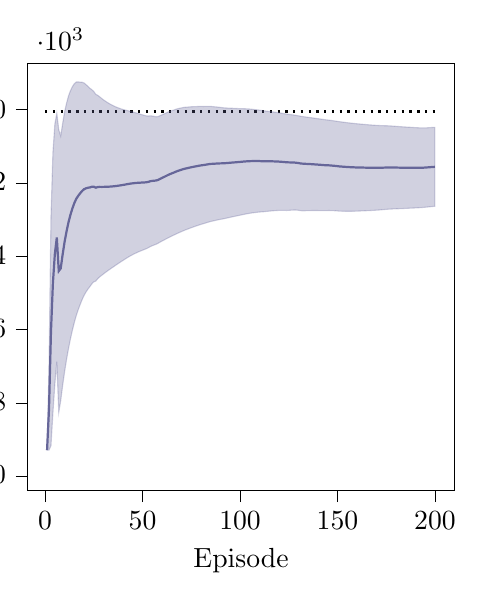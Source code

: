 % This file was created by tikzplotlib v0.9.1.
\begin{tikzpicture}[trim axis right,trim axis left]

\definecolor{color0}{rgb}{1,0.498,0.055}
\definecolor{color1}{rgb}{0.122,0.467,0.706}

\begin{axis}[
compat=newest,
tick align=outside,
tick pos=left,
x grid style={white!69.02!black},
xmin=-8.95, xmax=209.95,
xtick style={color=black},
y grid style={white!69.02!black},
ymin=-10384.748, ymax=1259.951,
ytick style={color=black},
scaled y ticks=true,
scaled y ticks=base 10:-3,
width=7cm,
height=7cm,
xlabel=Episode,
ylabel=Average Reward,
y label style={at={(-0.2,0.5)}}
]

\addplot[thick, black, dotted, domain=0:200] {-46.53};

\path [draw=blue!20!gray, fill=blue!20!gray, opacity=0.3]
(axis cs:1,-9289.701)
--(axis cs:1,-9289.701)
--(axis cs:2,-7028.235)
--(axis cs:3,-2951.234)
--(axis cs:4,-1177.447)
--(axis cs:5,-390.72)
--(axis cs:6,-100.027)
--(axis cs:7,-547.575)
--(axis cs:8,-719.418)
--(axis cs:9,-376.234)
--(axis cs:10,-57.112)
--(axis cs:11,178.144)
--(axis cs:12,376.701)
--(axis cs:13,520.973)
--(axis cs:14,629.286)
--(axis cs:15,710.718)
--(axis cs:16,756.391)
--(axis cs:17,757.586)
--(axis cs:18,752.8)
--(axis cs:19,748.347)
--(axis cs:20,728.28)
--(axis cs:21,684.65)
--(axis cs:22,635.864)
--(axis cs:23,583.399)
--(axis cs:24,546.476)
--(axis cs:25,493.762)
--(axis cs:26,421.177)
--(axis cs:27,392.222)
--(axis cs:28,352.053)
--(axis cs:29,307.972)
--(axis cs:30,267.904)
--(axis cs:31,231.411)
--(axis cs:32,196.446)
--(axis cs:33,164.158)
--(axis cs:34,134.673)
--(axis cs:35,107.293)
--(axis cs:36,82.745)
--(axis cs:37,61.086)
--(axis cs:38,41.035)
--(axis cs:39,22.269)
--(axis cs:40,5.583)
--(axis cs:41,-8.874)
--(axis cs:42,-20.905)
--(axis cs:43,-34.829)
--(axis cs:44,-48.317)
--(axis cs:45,-62.937)
--(axis cs:46,-78.013)
--(axis cs:47,-92.98)
--(axis cs:48,-109.248)
--(axis cs:49,-125.057)
--(axis cs:50,-140.673)
--(axis cs:51,-155.44)
--(axis cs:52,-169.603)
--(axis cs:53,-173.62)
--(axis cs:54,-166.653)
--(axis cs:55,-173.537)
--(axis cs:56,-184.62)
--(axis cs:57,-193.322)
--(axis cs:58,-186.922)
--(axis cs:59,-162.185)
--(axis cs:60,-137.961)
--(axis cs:61,-115.358)
--(axis cs:62,-91.007)
--(axis cs:63,-65.226)
--(axis cs:64,-43.534)
--(axis cs:65,-26.569)
--(axis cs:66,-10.447)
--(axis cs:67,10.615)
--(axis cs:68,27.373)
--(axis cs:69,39.71)
--(axis cs:70,50.292)
--(axis cs:71,61.859)
--(axis cs:72,68.337)
--(axis cs:73,70.811)
--(axis cs:74,76.097)
--(axis cs:75,80.646)
--(axis cs:76,82.941)
--(axis cs:77,84.309)
--(axis cs:78,86.921)
--(axis cs:79,89.728)
--(axis cs:80,90.524)
--(axis cs:81,88.659)
--(axis cs:82,89.306)
--(axis cs:83,90.893)
--(axis cs:84,91.949)
--(axis cs:85,90.903)
--(axis cs:86,84.269)
--(axis cs:87,79.024)
--(axis cs:88,74.783)
--(axis cs:89,69.176)
--(axis cs:90,62.744)
--(axis cs:91,55.071)
--(axis cs:92,49.461)
--(axis cs:93,46.638)
--(axis cs:94,43.79)
--(axis cs:95,41.927)
--(axis cs:96,39.41)
--(axis cs:97,36.375)
--(axis cs:98,33.867)
--(axis cs:99,31.808)
--(axis cs:100,28.851)
--(axis cs:101,28.772)
--(axis cs:102,27.427)
--(axis cs:103,25.252)
--(axis cs:104,22.066)
--(axis cs:105,18.146)
--(axis cs:106,13.238)
--(axis cs:107,7.296)
--(axis cs:108,1.038)
--(axis cs:109,-5.066)
--(axis cs:110,-12.379)
--(axis cs:111,-20.892)
--(axis cs:112,-29.201)
--(axis cs:113,-35.326)
--(axis cs:114,-41.854)
--(axis cs:115,-48.234)
--(axis cs:116,-54.71)
--(axis cs:117,-61.354)
--(axis cs:118,-68.69)
--(axis cs:119,-76.42)
--(axis cs:120,-84.485)
--(axis cs:121,-93.106)
--(axis cs:122,-102.242)
--(axis cs:123,-111.663)
--(axis cs:124,-120.856)
--(axis cs:125,-127.897)
--(axis cs:126,-134.107)
--(axis cs:127,-140.871)
--(axis cs:128,-148.25)
--(axis cs:129,-157.211)
--(axis cs:130,-166.918)
--(axis cs:131,-176.795)
--(axis cs:132,-185.806)
--(axis cs:133,-193.575)
--(axis cs:134,-200.943)
--(axis cs:135,-207.993)
--(axis cs:136,-215.153)
--(axis cs:137,-222.485)
--(axis cs:138,-230.204)
--(axis cs:139,-237.637)
--(axis cs:140,-245.197)
--(axis cs:141,-252.633)
--(axis cs:142,-260.433)
--(axis cs:143,-268.289)
--(axis cs:144,-275.079)
--(axis cs:145,-280.825)
--(axis cs:146,-287.834)
--(axis cs:147,-295.369)
--(axis cs:148,-302.785)
--(axis cs:149,-310.552)
--(axis cs:150,-318.47)
--(axis cs:151,-326.506)
--(axis cs:152,-333.618)
--(axis cs:153,-340.512)
--(axis cs:154,-347.395)
--(axis cs:155,-354.205)
--(axis cs:156,-360.627)
--(axis cs:157,-366.854)
--(axis cs:158,-372.658)
--(axis cs:159,-378.549)
--(axis cs:160,-383.499)
--(axis cs:161,-388.259)
--(axis cs:162,-393.091)
--(axis cs:163,-398.04)
--(axis cs:164,-402.949)
--(axis cs:165,-407.337)
--(axis cs:166,-411.908)
--(axis cs:167,-416.063)
--(axis cs:168,-420.488)
--(axis cs:169,-424.017)
--(axis cs:170,-427.544)
--(axis cs:171,-430.412)
--(axis cs:172,-432.71)
--(axis cs:173,-434.552)
--(axis cs:174,-436.499)
--(axis cs:175,-437.36)
--(axis cs:176,-439.168)
--(axis cs:177,-442.773)
--(axis cs:178,-446.09)
--(axis cs:179,-449.498)
--(axis cs:180,-453.615)
--(axis cs:181,-457.782)
--(axis cs:182,-461.888)
--(axis cs:183,-465.617)
--(axis cs:184,-469.244)
--(axis cs:185,-472.446)
--(axis cs:186,-475.936)
--(axis cs:187,-478.933)
--(axis cs:188,-482.253)
--(axis cs:189,-485.668)
--(axis cs:190,-488.768)
--(axis cs:191,-491.79)
--(axis cs:192,-494.247)
--(axis cs:193,-496.22)
--(axis cs:194,-497.408)
--(axis cs:195,-496.398)
--(axis cs:196,-493.554)
--(axis cs:197,-489.9)
--(axis cs:198,-486.764)
--(axis cs:199,-483.974)
--(axis cs:200,-481.898)
--(axis cs:200,-2635.468)
--(axis cs:200,-2635.468)
--(axis cs:199,-2640.565)
--(axis cs:198,-2645.816)
--(axis cs:197,-2651.145)
--(axis cs:196,-2656.562)
--(axis cs:195,-2661.91)
--(axis cs:194,-2666.885)
--(axis cs:193,-2670.943)
--(axis cs:192,-2674.512)
--(axis cs:191,-2677.73)
--(axis cs:190,-2680.449)
--(axis cs:189,-2683.132)
--(axis cs:188,-2685.507)
--(axis cs:187,-2688.045)
--(axis cs:186,-2690.978)
--(axis cs:185,-2693.42)
--(axis cs:184,-2696.24)
--(axis cs:183,-2698.625)
--(axis cs:182,-2700.941)
--(axis cs:181,-2702.809)
--(axis cs:180,-2704.653)
--(axis cs:179,-2706.632)
--(axis cs:178,-2709.546)
--(axis cs:177,-2712.611)
--(axis cs:176,-2715.42)
--(axis cs:175,-2719.843)
--(axis cs:174,-2724.869)
--(axis cs:173,-2729.293)
--(axis cs:172,-2733.838)
--(axis cs:171,-2738.113)
--(axis cs:170,-2741.985)
--(axis cs:169,-2745.293)
--(axis cs:168,-2748.662)
--(axis cs:167,-2751.047)
--(axis cs:166,-2753.85)
--(axis cs:165,-2756.189)
--(axis cs:164,-2758.846)
--(axis cs:163,-2760.862)
--(axis cs:162,-2762.904)
--(axis cs:161,-2765.202)
--(axis cs:160,-2767.682)
--(axis cs:159,-2769.984)
--(axis cs:158,-2770.793)
--(axis cs:157,-2771.884)
--(axis cs:156,-2772.227)
--(axis cs:155,-2772.252)
--(axis cs:154,-2771.408)
--(axis cs:153,-2770.521)
--(axis cs:152,-2769.774)
--(axis cs:151,-2768.56)
--(axis cs:150,-2762.647)
--(axis cs:149,-2758.348)
--(axis cs:148,-2755.261)
--(axis cs:147,-2753.805)
--(axis cs:146,-2752.166)
--(axis cs:145,-2752.206)
--(axis cs:144,-2754.72)
--(axis cs:143,-2755.562)
--(axis cs:142,-2753.794)
--(axis cs:141,-2752.442)
--(axis cs:140,-2752.306)
--(axis cs:139,-2752.046)
--(axis cs:138,-2752.28)
--(axis cs:137,-2752.006)
--(axis cs:136,-2752.805)
--(axis cs:135,-2754.113)
--(axis cs:134,-2755.779)
--(axis cs:133,-2757.015)
--(axis cs:132,-2757.605)
--(axis cs:131,-2754.85)
--(axis cs:130,-2744.807)
--(axis cs:129,-2739.097)
--(axis cs:128,-2737.341)
--(axis cs:127,-2739.453)
--(axis cs:126,-2742.675)
--(axis cs:125,-2746.771)
--(axis cs:124,-2749.906)
--(axis cs:123,-2748.966)
--(axis cs:122,-2747.655)
--(axis cs:121,-2747.405)
--(axis cs:120,-2748.552)
--(axis cs:119,-2750.932)
--(axis cs:118,-2754.037)
--(axis cs:117,-2757.886)
--(axis cs:116,-2762.773)
--(axis cs:115,-2768.013)
--(axis cs:114,-2773.52)
--(axis cs:113,-2779.031)
--(axis cs:112,-2785.127)
--(axis cs:111,-2788.763)
--(axis cs:110,-2792.311)
--(axis cs:109,-2797.643)
--(axis cs:108,-2804.43)
--(axis cs:107,-2811.244)
--(axis cs:106,-2818.532)
--(axis cs:105,-2826.859)
--(axis cs:104,-2836.07)
--(axis cs:103,-2845.921)
--(axis cs:102,-2856.519)
--(axis cs:101,-2867.71)
--(axis cs:100,-2879.639)
--(axis cs:99,-2890.315)
--(axis cs:98,-2901.671)
--(axis cs:97,-2912.971)
--(axis cs:96,-2924.167)
--(axis cs:95,-2935.853)
--(axis cs:94,-2948.082)
--(axis cs:93,-2959.992)
--(axis cs:92,-2972.131)
--(axis cs:91,-2982.704)
--(axis cs:90,-2991.83)
--(axis cs:89,-3002.275)
--(axis cs:88,-3013.599)
--(axis cs:87,-3026.091)
--(axis cs:86,-3038.193)
--(axis cs:85,-3049.565)
--(axis cs:84,-3064.544)
--(axis cs:83,-3080.657)
--(axis cs:82,-3097.231)
--(axis cs:81,-3113.728)
--(axis cs:80,-3129.414)
--(axis cs:79,-3146.552)
--(axis cs:78,-3164.706)
--(axis cs:77,-3183.101)
--(axis cs:76,-3201.375)
--(axis cs:75,-3220.309)
--(axis cs:74,-3240.29)
--(axis cs:73,-3260.82)
--(axis cs:72,-3280.841)
--(axis cs:71,-3302.413)
--(axis cs:70,-3325.396)
--(axis cs:69,-3348.588)
--(axis cs:68,-3372.466)
--(axis cs:67,-3397.292)
--(axis cs:66,-3422.826)
--(axis cs:65,-3448.384)
--(axis cs:64,-3474.468)
--(axis cs:63,-3501.366)
--(axis cs:62,-3528.849)
--(axis cs:61,-3556.754)
--(axis cs:60,-3585.06)
--(axis cs:59,-3613.946)
--(axis cs:58,-3643.368)
--(axis cs:57,-3670.558)
--(axis cs:56,-3691.541)
--(axis cs:55,-3711.562)
--(axis cs:54,-3735.141)
--(axis cs:53,-3765.28)
--(axis cs:52,-3791.898)
--(axis cs:51,-3812.757)
--(axis cs:50,-3834.085)
--(axis cs:49,-3855.723)
--(axis cs:48,-3878.279)
--(axis cs:47,-3901.585)
--(axis cs:46,-3927.112)
--(axis cs:45,-3953.775)
--(axis cs:44,-3982.054)
--(axis cs:43,-4012.461)
--(axis cs:42,-4043.961)
--(axis cs:41,-4078.16)
--(axis cs:40,-4112.323)
--(axis cs:39,-4146.61)
--(axis cs:38,-4181.187)
--(axis cs:37,-4216.745)
--(axis cs:36,-4253.164)
--(axis cs:35,-4289.548)
--(axis cs:34,-4326.034)
--(axis cs:33,-4363.397)
--(axis cs:32,-4401.199)
--(axis cs:31,-4439.757)
--(axis cs:30,-4480.422)
--(axis cs:29,-4521.524)
--(axis cs:28,-4562.906)
--(axis cs:27,-4612.67)
--(axis cs:26,-4675.938)
--(axis cs:25,-4697.877)
--(axis cs:24,-4752.212)
--(axis cs:23,-4826.205)
--(axis cs:22,-4894.779)
--(axis cs:21,-4974.307)
--(axis cs:20,-5066.205)
--(axis cs:19,-5181.421)
--(axis cs:18,-5313.861)
--(axis cs:17,-5457.213)
--(axis cs:16,-5615.738)
--(axis cs:15,-5803.698)
--(axis cs:14,-6016.672)
--(axis cs:13,-6253.722)
--(axis cs:12,-6518.591)
--(axis cs:11,-6815.903)
--(axis cs:10,-7147.508)
--(axis cs:9,-7521.528)
--(axis cs:8,-7942.812)
--(axis cs:7,-8258.92)
--(axis cs:6,-6875.375)
--(axis cs:5,-7480.76)
--(axis cs:4,-8273.776)
--(axis cs:3,-9168.668)
--(axis cs:2,-9289.701)
--(axis cs:1,-9289.701)
--cycle;

\addplot [thick, blue!20!gray]
table {%
1 -9289.701
2 -8158.968
3 -6059.951
4 -4725.612
5 -3935.74
6 -3487.701
7 -4403.247
8 -4331.115
9 -3948.881
10 -3602.31
11 -3318.879
12 -3070.945
13 -2866.375
14 -2693.693
15 -2546.49
16 -2429.673
17 -2349.813
18 -2280.531
19 -2216.537
20 -2168.963
21 -2144.829
22 -2129.457
23 -2121.403
24 -2102.868
25 -2102.058
26 -2127.381
27 -2110.224
28 -2105.427
29 -2106.776
30 -2106.259
31 -2104.173
32 -2102.376
33 -2099.62
34 -2095.68
35 -2091.127
36 -2085.209
37 -2077.829
38 -2070.076
39 -2062.17
40 -2053.37
41 -2043.517
42 -2032.433
43 -2023.645
44 -2015.186
45 -2008.356
46 -2002.562
47 -1997.283
48 -1993.763
49 -1990.39
50 -1987.379
51 -1984.098
52 -1980.751
53 -1969.45
54 -1950.897
55 -1942.549
56 -1938.08
57 -1931.94
58 -1915.145
59 -1888.066
60 -1861.511
61 -1836.056
62 -1809.928
63 -1783.296
64 -1759.001
65 -1737.477
66 -1716.636
67 -1693.339
68 -1672.546
69 -1654.439
70 -1637.552
71 -1620.277
72 -1606.252
73 -1595.005
74 -1582.097
75 -1569.832
76 -1559.217
77 -1549.396
78 -1538.892
79 -1528.412
80 -1519.445
81 -1512.534
82 -1503.963
83 -1494.882
84 -1486.298
85 -1479.331
86 -1476.962
87 -1473.534
88 -1469.408
89 -1466.55
90 -1464.543
91 -1463.816
92 -1461.335
93 -1456.677
94 -1452.146
95 -1446.963
96 -1442.379
97 -1438.298
98 -1433.902
99 -1429.254
100 -1425.394
101 -1419.469
102 -1414.546
103 -1410.334
104 -1407.002
105 -1404.356
106 -1402.647
107 -1401.974
108 -1401.696
109 -1401.355
110 -1402.345
111 -1404.828
112 -1407.164
113 -1407.179
114 -1407.687
115 -1408.124
116 -1408.742
117 -1409.62
118 -1411.364
119 -1413.676
120 -1416.519
121 -1420.256
122 -1424.949
123 -1430.315
124 -1435.381
125 -1437.334
126 -1438.391
127 -1440.162
128 -1442.795
129 -1448.154
130 -1455.862
131 -1465.822
132 -1471.705
133 -1475.295
134 -1478.361
135 -1481.053
136 -1483.979
137 -1487.245
138 -1491.242
139 -1494.842
140 -1498.751
141 -1502.537
142 -1507.114
143 -1511.925
144 -1514.899
145 -1516.516
146 -1520.0
147 -1524.587
148 -1529.023
149 -1534.45
150 -1540.559
151 -1547.533
152 -1551.696
153 -1555.516
154 -1559.402
155 -1563.228
156 -1566.427
157 -1569.369
158 -1571.726
159 -1574.267
160 -1575.591
161 -1576.731
162 -1577.998
163 -1579.451
164 -1580.897
165 -1581.763
166 -1582.879
167 -1583.555
168 -1584.575
169 -1584.655
170 -1584.764
171 -1584.263
172 -1583.274
173 -1581.923
174 -1580.684
175 -1578.601
176 -1577.294
177 -1577.692
178 -1577.818
179 -1578.065
180 -1579.134
181 -1580.296
182 -1581.415
183 -1582.121
184 -1582.742
185 -1582.933
186 -1583.457
187 -1583.489
188 -1583.88
189 -1584.4
190 -1584.609
191 -1584.76
192 -1584.38
193 -1583.581
194 -1582.147
195 -1579.154
196 -1575.058
197 -1570.522
198 -1566.29
199 -1562.27
200 -1558.683
};
\end{axis}

\end{tikzpicture}
